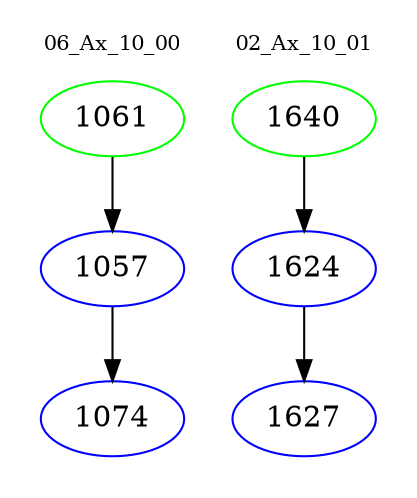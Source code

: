digraph{
subgraph cluster_0 {
color = white
label = "06_Ax_10_00";
fontsize=10;
T0_1061 [label="1061", color="green"]
T0_1061 -> T0_1057 [color="black"]
T0_1057 [label="1057", color="blue"]
T0_1057 -> T0_1074 [color="black"]
T0_1074 [label="1074", color="blue"]
}
subgraph cluster_1 {
color = white
label = "02_Ax_10_01";
fontsize=10;
T1_1640 [label="1640", color="green"]
T1_1640 -> T1_1624 [color="black"]
T1_1624 [label="1624", color="blue"]
T1_1624 -> T1_1627 [color="black"]
T1_1627 [label="1627", color="blue"]
}
}
